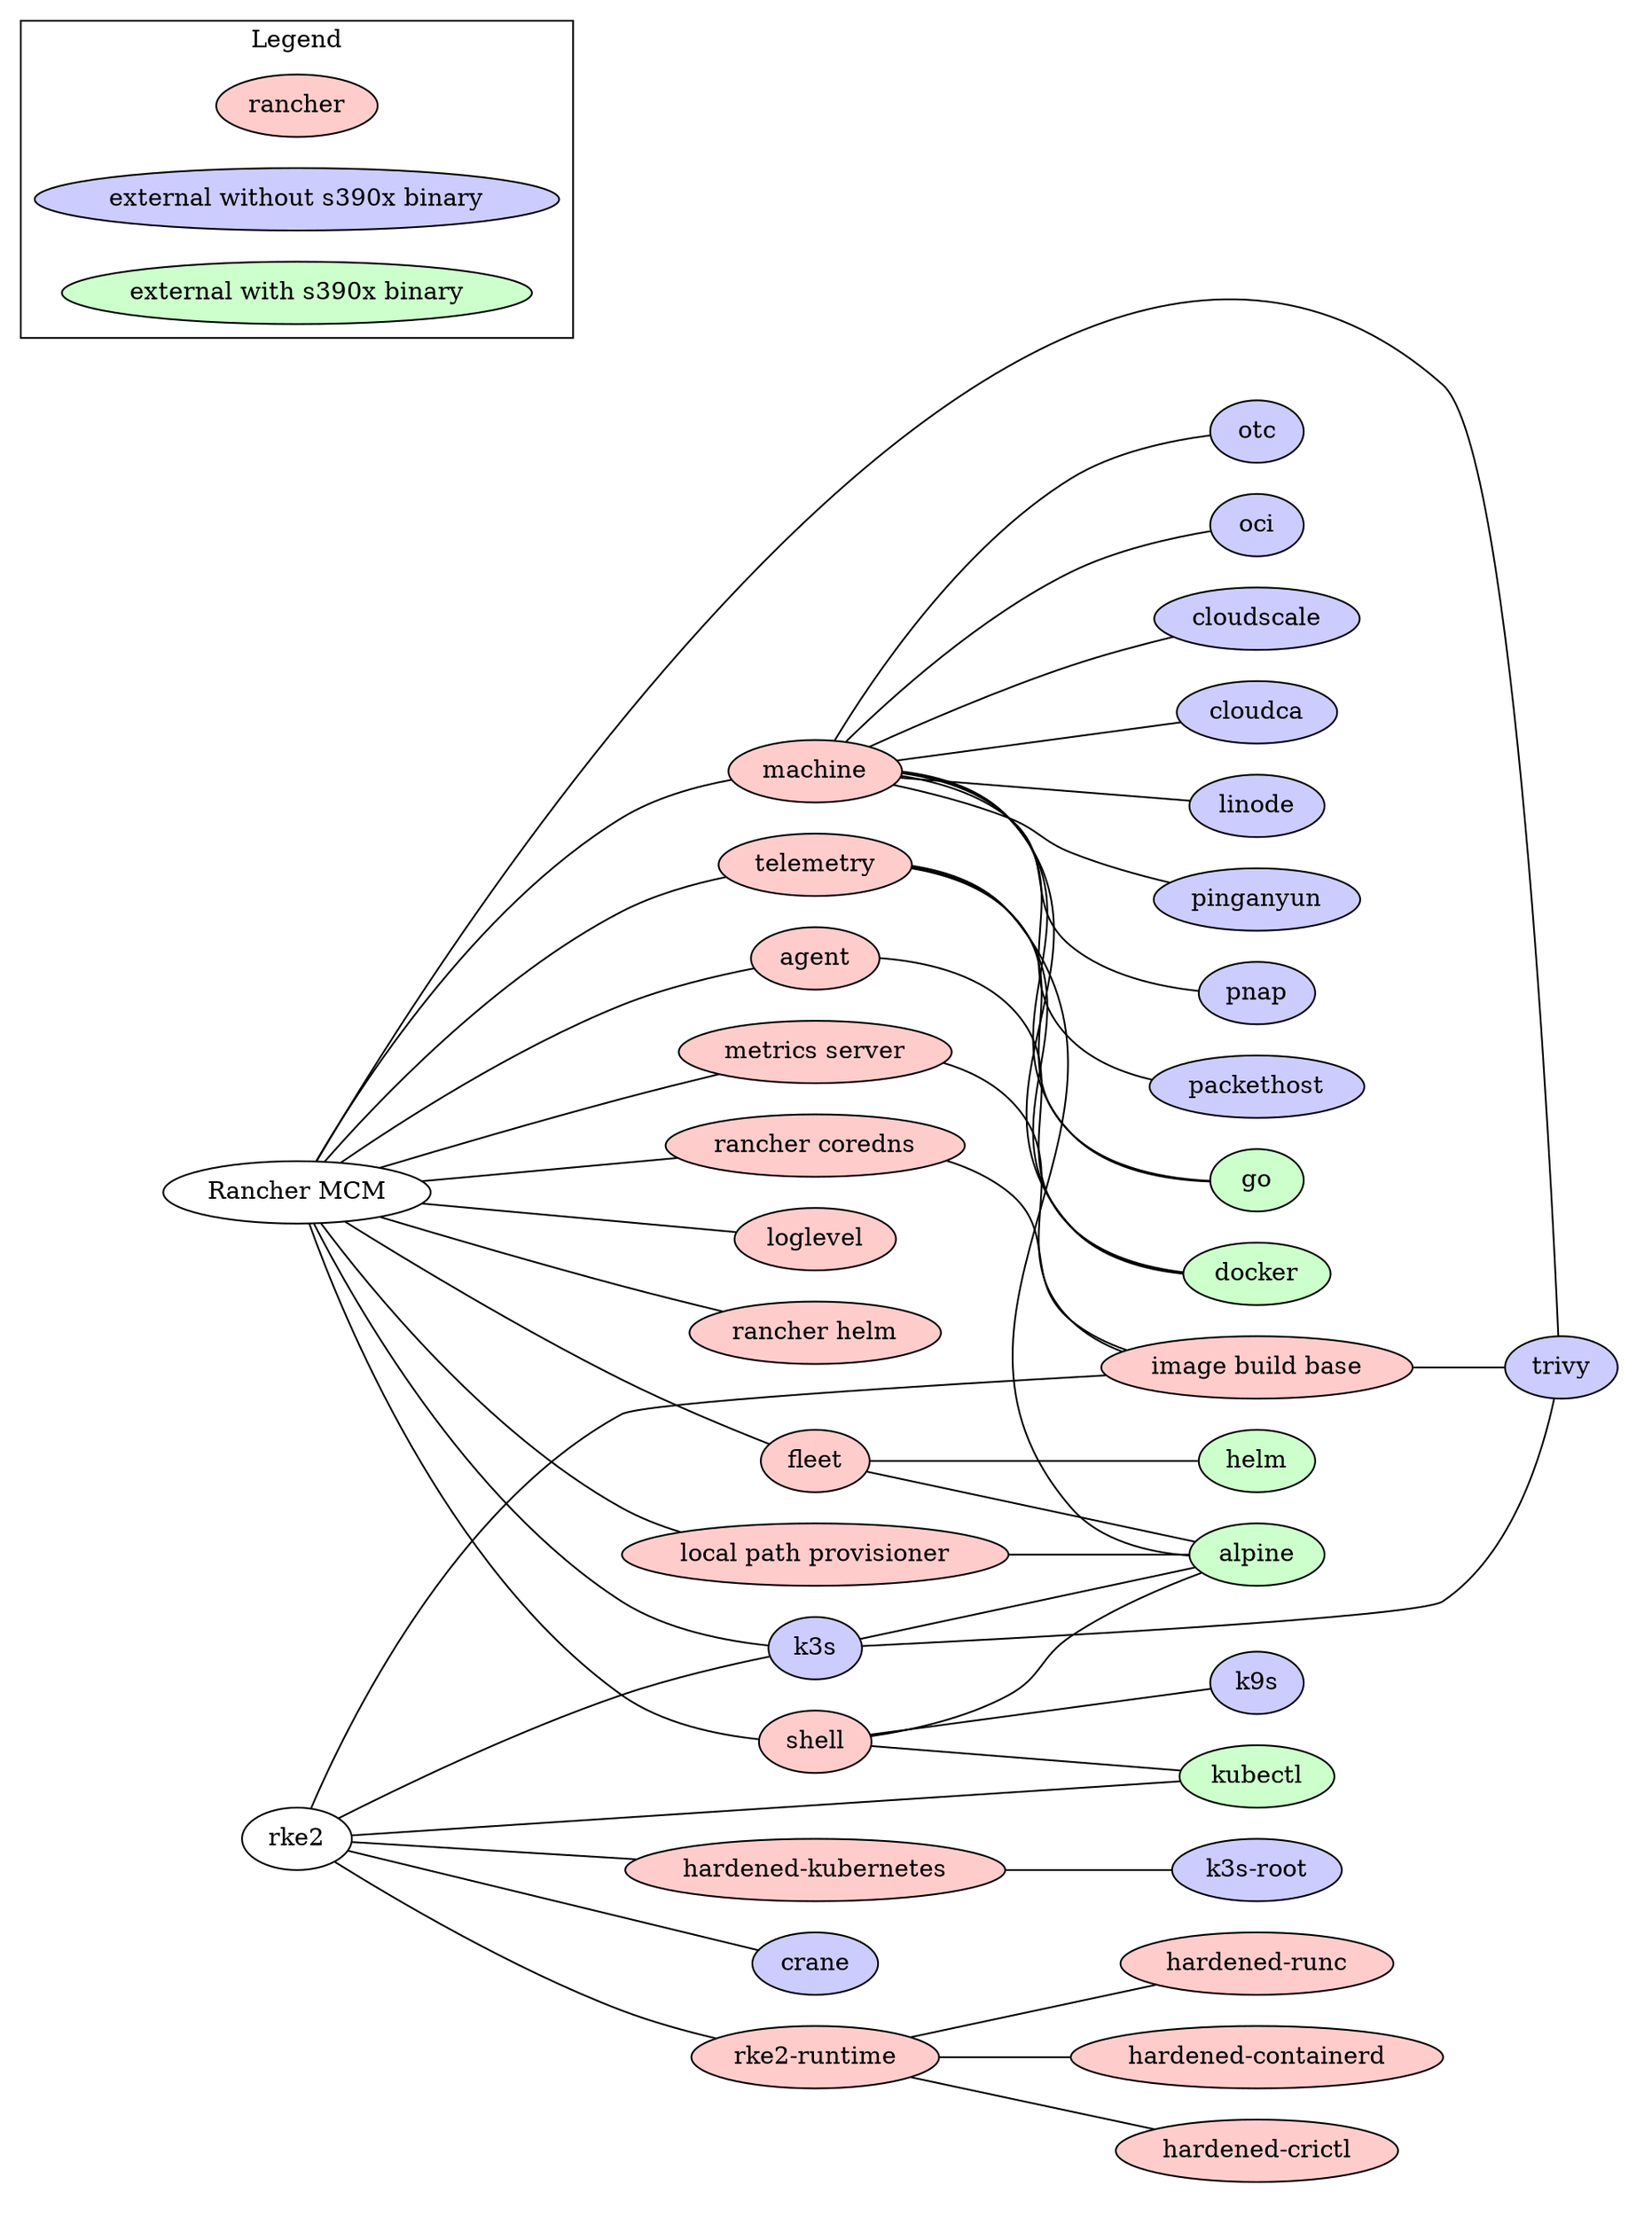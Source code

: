 graph {
rankdir="LR";
    subgraph cluster1 {
        color = transparent ;
        linode [style=filled, fillcolor="#ccccff", href="https://github.com/linode/docker-machine-driver-linode/"]
        cloudca [style=filled, fillcolor="#ccccff", href="https://github.com/cloud-ca/docker-machine-driver-cloudca"]
        cloudscale [style=filled, fillcolor="#ccccff", href="https://github.com/cloudscale-ch/docker-machine-driver-cloudscale"]
        oci [style=filled, fillcolor="#ccccff", href="https://github.com/rancher-plugins/rancher-machine-driver-oci"]
        otc [style=filled, fillcolor="#ccccff", href="https://github.com/rancher-plugins/rancher-machine-driver-otc"]
        packethost [style=filled, fillcolor="#ccccff", href="https://github.com/packethost/docker-machine-driver-packet"]
        pnap [style=filled, fillcolor="#ccccff", href="https://github.com/phoenixnap/docker-machine-driver-pnap"]
        pinganyun  [style=filled, fillcolor="#ccccff", href="https://drivers.rancher.cn/node-driver-/0.3.0"]
        go [style=filled, fillcolor="#ccffcc"];
        docker [style=filled, fillcolor="#ccffcc"];
        machine [style=filled, fillcolor="#ffcccc", href="https://github.com/rancher/machine"];
        machine -- docker;
        machine -- go;
        machine -- linode;
        machine -- cloudca;
        machine -- cloudscale;
        machine -- oci;
        machine -- otc;
        machine -- packethost;
        machine -- pnap;
        machine -- pinganyun;
        alpine [style=filled, fillcolor="#ccffcc", href="https://hub.docker.com/_/alpine"]
        telemetry [style=filled, fillcolor="#ffcccc", href="https://github.com/rancher/telemetry"];
        telemetry -- go;
        telemetry -- docker;
        telemetry -- alpine;
        "rancher helm"  [style=filled, fillcolor="#ffcccc", href="https://github.com/rancher/helm"];
        loglevel [style=filled, fillcolor="#ffcccc", href="hhttps://github.com/rancher/loglevel"];
        "image build base"  [style=filled, fillcolor="#ffcccc", href="https://github.com/rancher/image-build-base"];
        "image build base" -- trivy;
        "rancher coredns"  [style=filled, fillcolor="#ffcccc", href="https://github.com/rancher/image-build-coredns"];
        "rancher coredns" -- "image build base";
        kubectl  [style=filled, fillcolor="#ccffcc", href="https://storage.googleapis.com/kubernetes-release"];
        k9s [style=filled, fillcolor="#ccccff", href="https://github.com/derailed/k9s/releases"];
        shell [style=filled, fillcolor="#ffcccc", href="https://github.com/rancher/shell"];
        shell -- alpine;
        shell -- kubectl;
        shell -- k9s;
        "metrics server" [style=filled, fillcolor="#ffcccc", href="https://github.com/rancher/image-build-k8s-metrics-server"];
        "metrics server" -- "image build base";
        "local path provisioner" [style=filled, fillcolor="#ffcccc", href="https://github.com/rancher/local-path-provisioner"];
        "local path provisioner" -- alpine;
        helm [style=filled, fillcolor="#ccffcc", href="https://get.helm.sh"];
        fleet [style=filled, fillcolor="#ffcccc", href="https://github.com/rancher/fleet"];
        fleet -- helm;
        fleet -- alpine;
        agent [style=filled, fillcolor="#ffcccc", href="https://github.com/rancher/agent"];
        agent -- docker;
        trivy [style=filled, fillcolor="#ccccff", href="https://github.com/aquasecurity/trivy"];
        k3s [style=filled, fillcolor="#ccccff", href="https://github.com/k3s-io/k3s"];
        k3s -- trivy;
        k3s -- alpine;
        "Rancher MCM" [href="https://github.com/rancher/rancher"];
        "Rancher MCM" -- machine;
        "Rancher MCM" -- telemetry;
        "Rancher MCM" -- "rancher helm";
        "Rancher MCM" -- loglevel;
        "Rancher MCM" -- "rancher coredns";
        "Rancher MCM" -- shell;
        "Rancher MCM" -- "metrics server";
        "Rancher MCM" -- "local path provisioner";
        "Rancher MCM" -- fleet;
        "Rancher MCM" -- agent;
        "Rancher MCM" -- trivy;
        "Rancher MCM" -- k3s;
        rke2 [href="https://github.com/rancher/rke2"];
        "rke2-runtime" [style=filled, fillcolor="#ffcccc", href="https://github.com/rancher/rke2"]; 
        rke2 -- "rke2-runtime";
        "hardened-containerd"   [style=filled, fillcolor="#ffcccc", href="https://github.com/rancher/image-build-containerd"];
        "hardened-runc" [style=filled, fillcolor="#ffcccc", href="https://github.com/rancher/image-build-runc"];
        "hardened-crictl"  [style=filled, fillcolor="#ffcccc", href="https://github.com/rancher/image-build-crictl"];
        "rke2-runtime" -- "hardened-containerd";
        "rke2-runtime" -- "hardened-runc";
        "rke2-runtime" -- "hardened-crictl";
        rke2 -- "image build base";
        rke2 -- k3s;
        rke2 -- kubectl;
        crane [style=filled, fillcolor="#ccccff", href="https://github.com/google/go-containerregistry"];
        rke2 -- crane;
        "hardened-kubernetes" [style=filled, fillcolor="#ffcccc", href="https://github.com/rancher/image-build-kubernetes"];
        rke2 -- "hardened-kubernetes";
        "k3s-root" [style=filled, fillcolor="#ccccff", href="https://github.com/k3s-io/k3s-root"];
        "hardened-kubernetes" -- "k3s-root";
    }
    

    subgraph cluster2 {
        label = "Legend" ;
        shape = rectangle ;
        color = black ;
        rancher [style=filled, fillcolor="#ffcccc"] ;
        "external without s390x binary" [style=filled, fillcolor="#ccccff"] ;
        "external with s390x binary" [style=filled, fillcolor="#ccffcc", weight=100] ;
    }
}
